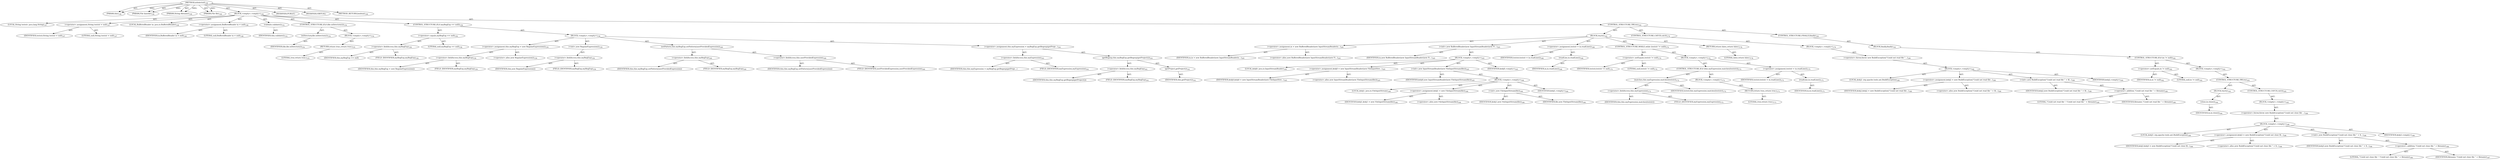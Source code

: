 digraph "isSelected" {  
"111669149701" [label = <(METHOD,isSelected)<SUB>146</SUB>> ]
"115964116995" [label = <(PARAM,this)<SUB>146</SUB>> ]
"115964117000" [label = <(PARAM,File basedir)<SUB>146</SUB>> ]
"115964117001" [label = <(PARAM,String filename)<SUB>146</SUB>> ]
"115964117002" [label = <(PARAM,File file)<SUB>146</SUB>> ]
"25769803786" [label = <(BLOCK,&lt;empty&gt;,&lt;empty&gt;)<SUB>146</SUB>> ]
"94489280515" [label = <(LOCAL,String teststr: java.lang.String)<SUB>147</SUB>> ]
"30064771106" [label = <(&lt;operator&gt;.assignment,String teststr = null)<SUB>147</SUB>> ]
"68719476767" [label = <(IDENTIFIER,teststr,String teststr = null)<SUB>147</SUB>> ]
"90194313226" [label = <(LITERAL,null,String teststr = null)<SUB>147</SUB>> ]
"94489280516" [label = <(LOCAL,BufferedReader in: java.io.BufferedReader)<SUB>148</SUB>> ]
"30064771107" [label = <(&lt;operator&gt;.assignment,BufferedReader in = null)<SUB>148</SUB>> ]
"68719476768" [label = <(IDENTIFIER,in,BufferedReader in = null)<SUB>148</SUB>> ]
"90194313227" [label = <(LITERAL,null,BufferedReader in = null)<SUB>148</SUB>> ]
"30064771108" [label = <(validate,validate())<SUB>152</SUB>> ]
"68719476740" [label = <(IDENTIFIER,this,validate())<SUB>152</SUB>> ]
"47244640261" [label = <(CONTROL_STRUCTURE,IF,if (file.isDirectory()))<SUB>154</SUB>> ]
"30064771109" [label = <(isDirectory,file.isDirectory())<SUB>154</SUB>> ]
"68719476769" [label = <(IDENTIFIER,file,file.isDirectory())<SUB>154</SUB>> ]
"25769803787" [label = <(BLOCK,&lt;empty&gt;,&lt;empty&gt;)<SUB>154</SUB>> ]
"146028888065" [label = <(RETURN,return true;,return true;)<SUB>155</SUB>> ]
"90194313228" [label = <(LITERAL,true,return true;)<SUB>155</SUB>> ]
"47244640262" [label = <(CONTROL_STRUCTURE,IF,if (myRegExp == null))<SUB>158</SUB>> ]
"30064771110" [label = <(&lt;operator&gt;.equals,myRegExp == null)<SUB>158</SUB>> ]
"30064771111" [label = <(&lt;operator&gt;.fieldAccess,this.myRegExp)<SUB>158</SUB>> ]
"68719476770" [label = <(IDENTIFIER,this,myRegExp == null)> ]
"55834574856" [label = <(FIELD_IDENTIFIER,myRegExp,myRegExp)<SUB>158</SUB>> ]
"90194313229" [label = <(LITERAL,null,myRegExp == null)<SUB>158</SUB>> ]
"25769803788" [label = <(BLOCK,&lt;empty&gt;,&lt;empty&gt;)<SUB>158</SUB>> ]
"30064771112" [label = <(&lt;operator&gt;.assignment,this.myRegExp = new RegularExpression())<SUB>159</SUB>> ]
"30064771113" [label = <(&lt;operator&gt;.fieldAccess,this.myRegExp)<SUB>159</SUB>> ]
"68719476771" [label = <(IDENTIFIER,this,this.myRegExp = new RegularExpression())> ]
"55834574857" [label = <(FIELD_IDENTIFIER,myRegExp,myRegExp)<SUB>159</SUB>> ]
"30064771114" [label = <(&lt;operator&gt;.alloc,new RegularExpression())<SUB>159</SUB>> ]
"30064771115" [label = <(&lt;init&gt;,new RegularExpression())<SUB>159</SUB>> ]
"30064771116" [label = <(&lt;operator&gt;.fieldAccess,this.myRegExp)<SUB>159</SUB>> ]
"68719476772" [label = <(IDENTIFIER,this,new RegularExpression())> ]
"55834574858" [label = <(FIELD_IDENTIFIER,myRegExp,myRegExp)<SUB>159</SUB>> ]
"30064771117" [label = <(setPattern,this.myRegExp.setPattern(userProvidedExpression))<SUB>160</SUB>> ]
"30064771118" [label = <(&lt;operator&gt;.fieldAccess,this.myRegExp)<SUB>160</SUB>> ]
"68719476773" [label = <(IDENTIFIER,this,this.myRegExp.setPattern(userProvidedExpression))> ]
"55834574859" [label = <(FIELD_IDENTIFIER,myRegExp,myRegExp)<SUB>160</SUB>> ]
"30064771119" [label = <(&lt;operator&gt;.fieldAccess,this.userProvidedExpression)<SUB>160</SUB>> ]
"68719476774" [label = <(IDENTIFIER,this,this.myRegExp.setPattern(userProvidedExpression))> ]
"55834574860" [label = <(FIELD_IDENTIFIER,userProvidedExpression,userProvidedExpression)<SUB>160</SUB>> ]
"30064771120" [label = <(&lt;operator&gt;.assignment,this.myExpression = myRegExp.getRegexp(getProje...)<SUB>161</SUB>> ]
"30064771121" [label = <(&lt;operator&gt;.fieldAccess,this.myExpression)<SUB>161</SUB>> ]
"68719476775" [label = <(IDENTIFIER,this,this.myExpression = myRegExp.getRegexp(getProje...)> ]
"55834574861" [label = <(FIELD_IDENTIFIER,myExpression,myExpression)<SUB>161</SUB>> ]
"30064771122" [label = <(getRegexp,this.myRegExp.getRegexp(getProject()))<SUB>161</SUB>> ]
"30064771123" [label = <(&lt;operator&gt;.fieldAccess,this.myRegExp)<SUB>161</SUB>> ]
"68719476776" [label = <(IDENTIFIER,this,this.myRegExp.getRegexp(getProject()))> ]
"55834574862" [label = <(FIELD_IDENTIFIER,myRegExp,myRegExp)<SUB>161</SUB>> ]
"30064771124" [label = <(getProject,getProject())<SUB>161</SUB>> ]
"68719476741" [label = <(IDENTIFIER,this,getProject())<SUB>161</SUB>> ]
"47244640263" [label = <(CONTROL_STRUCTURE,TRY,try)<SUB>164</SUB>> ]
"25769803789" [label = <(BLOCK,try,try)<SUB>164</SUB>> ]
"30064771125" [label = <(&lt;operator&gt;.assignment,in = new BufferedReader(new InputStreamReader(n...)<SUB>165</SUB>> ]
"68719476777" [label = <(IDENTIFIER,in,in = new BufferedReader(new InputStreamReader(n...)<SUB>165</SUB>> ]
"30064771126" [label = <(&lt;operator&gt;.alloc,new BufferedReader(new InputStreamReader(new Fi...)<SUB>165</SUB>> ]
"30064771127" [label = <(&lt;init&gt;,new BufferedReader(new InputStreamReader(new Fi...)<SUB>165</SUB>> ]
"68719476778" [label = <(IDENTIFIER,in,new BufferedReader(new InputStreamReader(new Fi...)<SUB>165</SUB>> ]
"25769803790" [label = <(BLOCK,&lt;empty&gt;,&lt;empty&gt;)<SUB>165</SUB>> ]
"94489280517" [label = <(LOCAL,$obj0: java.io.InputStreamReader)<SUB>165</SUB>> ]
"30064771128" [label = <(&lt;operator&gt;.assignment,$obj0 = new InputStreamReader(new FileInputStre...)<SUB>165</SUB>> ]
"68719476779" [label = <(IDENTIFIER,$obj0,$obj0 = new InputStreamReader(new FileInputStre...)<SUB>165</SUB>> ]
"30064771129" [label = <(&lt;operator&gt;.alloc,new InputStreamReader(new FileInputStream(file)))<SUB>165</SUB>> ]
"30064771130" [label = <(&lt;init&gt;,new InputStreamReader(new FileInputStream(file)))<SUB>165</SUB>> ]
"68719476780" [label = <(IDENTIFIER,$obj0,new InputStreamReader(new FileInputStream(file)))<SUB>165</SUB>> ]
"25769803791" [label = <(BLOCK,&lt;empty&gt;,&lt;empty&gt;)<SUB>166</SUB>> ]
"94489280518" [label = <(LOCAL,$obj1: java.io.FileInputStream)<SUB>166</SUB>> ]
"30064771131" [label = <(&lt;operator&gt;.assignment,$obj1 = new FileInputStream(file))<SUB>166</SUB>> ]
"68719476781" [label = <(IDENTIFIER,$obj1,$obj1 = new FileInputStream(file))<SUB>166</SUB>> ]
"30064771132" [label = <(&lt;operator&gt;.alloc,new FileInputStream(file))<SUB>166</SUB>> ]
"30064771133" [label = <(&lt;init&gt;,new FileInputStream(file))<SUB>166</SUB>> ]
"68719476782" [label = <(IDENTIFIER,$obj1,new FileInputStream(file))<SUB>166</SUB>> ]
"68719476783" [label = <(IDENTIFIER,file,new FileInputStream(file))<SUB>166</SUB>> ]
"68719476784" [label = <(IDENTIFIER,$obj1,&lt;empty&gt;)<SUB>166</SUB>> ]
"68719476785" [label = <(IDENTIFIER,$obj0,&lt;empty&gt;)<SUB>165</SUB>> ]
"30064771134" [label = <(&lt;operator&gt;.assignment,teststr = in.readLine())<SUB>168</SUB>> ]
"68719476786" [label = <(IDENTIFIER,teststr,teststr = in.readLine())<SUB>168</SUB>> ]
"30064771135" [label = <(readLine,in.readLine())<SUB>168</SUB>> ]
"68719476787" [label = <(IDENTIFIER,in,in.readLine())<SUB>168</SUB>> ]
"47244640264" [label = <(CONTROL_STRUCTURE,WHILE,while (teststr != null))<SUB>170</SUB>> ]
"30064771136" [label = <(&lt;operator&gt;.notEquals,teststr != null)<SUB>170</SUB>> ]
"68719476788" [label = <(IDENTIFIER,teststr,teststr != null)<SUB>170</SUB>> ]
"90194313230" [label = <(LITERAL,null,teststr != null)<SUB>170</SUB>> ]
"25769803792" [label = <(BLOCK,&lt;empty&gt;,&lt;empty&gt;)<SUB>170</SUB>> ]
"47244640265" [label = <(CONTROL_STRUCTURE,IF,if (this.myExpression.matches(teststr)))<SUB>172</SUB>> ]
"30064771137" [label = <(matches,this.myExpression.matches(teststr))<SUB>172</SUB>> ]
"30064771138" [label = <(&lt;operator&gt;.fieldAccess,this.myExpression)<SUB>172</SUB>> ]
"68719476789" [label = <(IDENTIFIER,this,this.myExpression.matches(teststr))> ]
"55834574863" [label = <(FIELD_IDENTIFIER,myExpression,myExpression)<SUB>172</SUB>> ]
"68719476790" [label = <(IDENTIFIER,teststr,this.myExpression.matches(teststr))<SUB>172</SUB>> ]
"25769803793" [label = <(BLOCK,&lt;empty&gt;,&lt;empty&gt;)<SUB>172</SUB>> ]
"146028888066" [label = <(RETURN,return true;,return true;)<SUB>173</SUB>> ]
"90194313231" [label = <(LITERAL,true,return true;)<SUB>173</SUB>> ]
"30064771139" [label = <(&lt;operator&gt;.assignment,teststr = in.readLine())<SUB>175</SUB>> ]
"68719476791" [label = <(IDENTIFIER,teststr,teststr = in.readLine())<SUB>175</SUB>> ]
"30064771140" [label = <(readLine,in.readLine())<SUB>175</SUB>> ]
"68719476792" [label = <(IDENTIFIER,in,in.readLine())<SUB>175</SUB>> ]
"146028888067" [label = <(RETURN,return false;,return false;)<SUB>178</SUB>> ]
"90194313232" [label = <(LITERAL,false,return false;)<SUB>178</SUB>> ]
"47244640266" [label = <(CONTROL_STRUCTURE,CATCH,catch)<SUB>179</SUB>> ]
"25769803794" [label = <(BLOCK,&lt;empty&gt;,&lt;empty&gt;)<SUB>179</SUB>> ]
"30064771141" [label = <(&lt;operator&gt;.throw,throw new BuildException(&quot;Could not read file &quot;...)<SUB>180</SUB>> ]
"25769803795" [label = <(BLOCK,&lt;empty&gt;,&lt;empty&gt;)<SUB>180</SUB>> ]
"94489280519" [label = <(LOCAL,$obj2: org.apache.tools.ant.BuildException)<SUB>180</SUB>> ]
"30064771142" [label = <(&lt;operator&gt;.assignment,$obj2 = new BuildException(&quot;Could not read file...)<SUB>180</SUB>> ]
"68719476793" [label = <(IDENTIFIER,$obj2,$obj2 = new BuildException(&quot;Could not read file...)<SUB>180</SUB>> ]
"30064771143" [label = <(&lt;operator&gt;.alloc,new BuildException(&quot;Could not read file &quot; + fil...)<SUB>180</SUB>> ]
"30064771144" [label = <(&lt;init&gt;,new BuildException(&quot;Could not read file &quot; + fil...)<SUB>180</SUB>> ]
"68719476794" [label = <(IDENTIFIER,$obj2,new BuildException(&quot;Could not read file &quot; + fil...)<SUB>180</SUB>> ]
"30064771145" [label = <(&lt;operator&gt;.addition,&quot;Could not read file &quot; + filename)<SUB>180</SUB>> ]
"90194313233" [label = <(LITERAL,&quot;Could not read file &quot;,&quot;Could not read file &quot; + filename)<SUB>180</SUB>> ]
"68719476795" [label = <(IDENTIFIER,filename,&quot;Could not read file &quot; + filename)<SUB>180</SUB>> ]
"68719476796" [label = <(IDENTIFIER,$obj2,&lt;empty&gt;)<SUB>180</SUB>> ]
"47244640267" [label = <(CONTROL_STRUCTURE,FINALLY,finally)<SUB>181</SUB>> ]
"25769803796" [label = <(BLOCK,finally,finally)<SUB>181</SUB>> ]
"47244640268" [label = <(CONTROL_STRUCTURE,IF,if (in != null))<SUB>182</SUB>> ]
"30064771146" [label = <(&lt;operator&gt;.notEquals,in != null)<SUB>182</SUB>> ]
"68719476797" [label = <(IDENTIFIER,in,in != null)<SUB>182</SUB>> ]
"90194313234" [label = <(LITERAL,null,in != null)<SUB>182</SUB>> ]
"25769803797" [label = <(BLOCK,&lt;empty&gt;,&lt;empty&gt;)<SUB>182</SUB>> ]
"47244640269" [label = <(CONTROL_STRUCTURE,TRY,try)<SUB>183</SUB>> ]
"25769803798" [label = <(BLOCK,try,try)<SUB>183</SUB>> ]
"30064771147" [label = <(close,in.close())<SUB>184</SUB>> ]
"68719476798" [label = <(IDENTIFIER,in,in.close())<SUB>184</SUB>> ]
"47244640270" [label = <(CONTROL_STRUCTURE,CATCH,catch)<SUB>185</SUB>> ]
"25769803799" [label = <(BLOCK,&lt;empty&gt;,&lt;empty&gt;)<SUB>185</SUB>> ]
"30064771148" [label = <(&lt;operator&gt;.throw,throw new BuildException(&quot;Could not close file ...)<SUB>186</SUB>> ]
"25769803800" [label = <(BLOCK,&lt;empty&gt;,&lt;empty&gt;)<SUB>186</SUB>> ]
"94489280520" [label = <(LOCAL,$obj3: org.apache.tools.ant.BuildException)<SUB>186</SUB>> ]
"30064771149" [label = <(&lt;operator&gt;.assignment,$obj3 = new BuildException(&quot;Could not close fil...)<SUB>186</SUB>> ]
"68719476799" [label = <(IDENTIFIER,$obj3,$obj3 = new BuildException(&quot;Could not close fil...)<SUB>186</SUB>> ]
"30064771150" [label = <(&lt;operator&gt;.alloc,new BuildException(&quot;Could not close file &quot; + fi...)<SUB>186</SUB>> ]
"30064771151" [label = <(&lt;init&gt;,new BuildException(&quot;Could not close file &quot; + fi...)<SUB>186</SUB>> ]
"68719476800" [label = <(IDENTIFIER,$obj3,new BuildException(&quot;Could not close file &quot; + fi...)<SUB>186</SUB>> ]
"30064771152" [label = <(&lt;operator&gt;.addition,&quot;Could not close file &quot; + filename)<SUB>186</SUB>> ]
"90194313235" [label = <(LITERAL,&quot;Could not close file &quot;,&quot;Could not close file &quot; + filename)<SUB>186</SUB>> ]
"68719476801" [label = <(IDENTIFIER,filename,&quot;Could not close file &quot; + filename)<SUB>187</SUB>> ]
"68719476802" [label = <(IDENTIFIER,$obj3,&lt;empty&gt;)<SUB>186</SUB>> ]
"133143986191" [label = <(MODIFIER,PUBLIC)> ]
"133143986192" [label = <(MODIFIER,VIRTUAL)> ]
"128849018885" [label = <(METHOD_RETURN,boolean)<SUB>146</SUB>> ]
  "111669149701" -> "115964116995"  [ label = "AST: "] 
  "111669149701" -> "115964117000"  [ label = "AST: "] 
  "111669149701" -> "115964117001"  [ label = "AST: "] 
  "111669149701" -> "115964117002"  [ label = "AST: "] 
  "111669149701" -> "25769803786"  [ label = "AST: "] 
  "111669149701" -> "133143986191"  [ label = "AST: "] 
  "111669149701" -> "133143986192"  [ label = "AST: "] 
  "111669149701" -> "128849018885"  [ label = "AST: "] 
  "25769803786" -> "94489280515"  [ label = "AST: "] 
  "25769803786" -> "30064771106"  [ label = "AST: "] 
  "25769803786" -> "94489280516"  [ label = "AST: "] 
  "25769803786" -> "30064771107"  [ label = "AST: "] 
  "25769803786" -> "30064771108"  [ label = "AST: "] 
  "25769803786" -> "47244640261"  [ label = "AST: "] 
  "25769803786" -> "47244640262"  [ label = "AST: "] 
  "25769803786" -> "47244640263"  [ label = "AST: "] 
  "30064771106" -> "68719476767"  [ label = "AST: "] 
  "30064771106" -> "90194313226"  [ label = "AST: "] 
  "30064771107" -> "68719476768"  [ label = "AST: "] 
  "30064771107" -> "90194313227"  [ label = "AST: "] 
  "30064771108" -> "68719476740"  [ label = "AST: "] 
  "47244640261" -> "30064771109"  [ label = "AST: "] 
  "47244640261" -> "25769803787"  [ label = "AST: "] 
  "30064771109" -> "68719476769"  [ label = "AST: "] 
  "25769803787" -> "146028888065"  [ label = "AST: "] 
  "146028888065" -> "90194313228"  [ label = "AST: "] 
  "47244640262" -> "30064771110"  [ label = "AST: "] 
  "47244640262" -> "25769803788"  [ label = "AST: "] 
  "30064771110" -> "30064771111"  [ label = "AST: "] 
  "30064771110" -> "90194313229"  [ label = "AST: "] 
  "30064771111" -> "68719476770"  [ label = "AST: "] 
  "30064771111" -> "55834574856"  [ label = "AST: "] 
  "25769803788" -> "30064771112"  [ label = "AST: "] 
  "25769803788" -> "30064771115"  [ label = "AST: "] 
  "25769803788" -> "30064771117"  [ label = "AST: "] 
  "25769803788" -> "30064771120"  [ label = "AST: "] 
  "30064771112" -> "30064771113"  [ label = "AST: "] 
  "30064771112" -> "30064771114"  [ label = "AST: "] 
  "30064771113" -> "68719476771"  [ label = "AST: "] 
  "30064771113" -> "55834574857"  [ label = "AST: "] 
  "30064771115" -> "30064771116"  [ label = "AST: "] 
  "30064771116" -> "68719476772"  [ label = "AST: "] 
  "30064771116" -> "55834574858"  [ label = "AST: "] 
  "30064771117" -> "30064771118"  [ label = "AST: "] 
  "30064771117" -> "30064771119"  [ label = "AST: "] 
  "30064771118" -> "68719476773"  [ label = "AST: "] 
  "30064771118" -> "55834574859"  [ label = "AST: "] 
  "30064771119" -> "68719476774"  [ label = "AST: "] 
  "30064771119" -> "55834574860"  [ label = "AST: "] 
  "30064771120" -> "30064771121"  [ label = "AST: "] 
  "30064771120" -> "30064771122"  [ label = "AST: "] 
  "30064771121" -> "68719476775"  [ label = "AST: "] 
  "30064771121" -> "55834574861"  [ label = "AST: "] 
  "30064771122" -> "30064771123"  [ label = "AST: "] 
  "30064771122" -> "30064771124"  [ label = "AST: "] 
  "30064771123" -> "68719476776"  [ label = "AST: "] 
  "30064771123" -> "55834574862"  [ label = "AST: "] 
  "30064771124" -> "68719476741"  [ label = "AST: "] 
  "47244640263" -> "25769803789"  [ label = "AST: "] 
  "47244640263" -> "47244640266"  [ label = "AST: "] 
  "47244640263" -> "47244640267"  [ label = "AST: "] 
  "25769803789" -> "30064771125"  [ label = "AST: "] 
  "25769803789" -> "30064771127"  [ label = "AST: "] 
  "25769803789" -> "30064771134"  [ label = "AST: "] 
  "25769803789" -> "47244640264"  [ label = "AST: "] 
  "25769803789" -> "146028888067"  [ label = "AST: "] 
  "30064771125" -> "68719476777"  [ label = "AST: "] 
  "30064771125" -> "30064771126"  [ label = "AST: "] 
  "30064771127" -> "68719476778"  [ label = "AST: "] 
  "30064771127" -> "25769803790"  [ label = "AST: "] 
  "25769803790" -> "94489280517"  [ label = "AST: "] 
  "25769803790" -> "30064771128"  [ label = "AST: "] 
  "25769803790" -> "30064771130"  [ label = "AST: "] 
  "25769803790" -> "68719476785"  [ label = "AST: "] 
  "30064771128" -> "68719476779"  [ label = "AST: "] 
  "30064771128" -> "30064771129"  [ label = "AST: "] 
  "30064771130" -> "68719476780"  [ label = "AST: "] 
  "30064771130" -> "25769803791"  [ label = "AST: "] 
  "25769803791" -> "94489280518"  [ label = "AST: "] 
  "25769803791" -> "30064771131"  [ label = "AST: "] 
  "25769803791" -> "30064771133"  [ label = "AST: "] 
  "25769803791" -> "68719476784"  [ label = "AST: "] 
  "30064771131" -> "68719476781"  [ label = "AST: "] 
  "30064771131" -> "30064771132"  [ label = "AST: "] 
  "30064771133" -> "68719476782"  [ label = "AST: "] 
  "30064771133" -> "68719476783"  [ label = "AST: "] 
  "30064771134" -> "68719476786"  [ label = "AST: "] 
  "30064771134" -> "30064771135"  [ label = "AST: "] 
  "30064771135" -> "68719476787"  [ label = "AST: "] 
  "47244640264" -> "30064771136"  [ label = "AST: "] 
  "47244640264" -> "25769803792"  [ label = "AST: "] 
  "30064771136" -> "68719476788"  [ label = "AST: "] 
  "30064771136" -> "90194313230"  [ label = "AST: "] 
  "25769803792" -> "47244640265"  [ label = "AST: "] 
  "25769803792" -> "30064771139"  [ label = "AST: "] 
  "47244640265" -> "30064771137"  [ label = "AST: "] 
  "47244640265" -> "25769803793"  [ label = "AST: "] 
  "30064771137" -> "30064771138"  [ label = "AST: "] 
  "30064771137" -> "68719476790"  [ label = "AST: "] 
  "30064771138" -> "68719476789"  [ label = "AST: "] 
  "30064771138" -> "55834574863"  [ label = "AST: "] 
  "25769803793" -> "146028888066"  [ label = "AST: "] 
  "146028888066" -> "90194313231"  [ label = "AST: "] 
  "30064771139" -> "68719476791"  [ label = "AST: "] 
  "30064771139" -> "30064771140"  [ label = "AST: "] 
  "30064771140" -> "68719476792"  [ label = "AST: "] 
  "146028888067" -> "90194313232"  [ label = "AST: "] 
  "47244640266" -> "25769803794"  [ label = "AST: "] 
  "25769803794" -> "30064771141"  [ label = "AST: "] 
  "30064771141" -> "25769803795"  [ label = "AST: "] 
  "25769803795" -> "94489280519"  [ label = "AST: "] 
  "25769803795" -> "30064771142"  [ label = "AST: "] 
  "25769803795" -> "30064771144"  [ label = "AST: "] 
  "25769803795" -> "68719476796"  [ label = "AST: "] 
  "30064771142" -> "68719476793"  [ label = "AST: "] 
  "30064771142" -> "30064771143"  [ label = "AST: "] 
  "30064771144" -> "68719476794"  [ label = "AST: "] 
  "30064771144" -> "30064771145"  [ label = "AST: "] 
  "30064771145" -> "90194313233"  [ label = "AST: "] 
  "30064771145" -> "68719476795"  [ label = "AST: "] 
  "47244640267" -> "25769803796"  [ label = "AST: "] 
  "25769803796" -> "47244640268"  [ label = "AST: "] 
  "47244640268" -> "30064771146"  [ label = "AST: "] 
  "47244640268" -> "25769803797"  [ label = "AST: "] 
  "30064771146" -> "68719476797"  [ label = "AST: "] 
  "30064771146" -> "90194313234"  [ label = "AST: "] 
  "25769803797" -> "47244640269"  [ label = "AST: "] 
  "47244640269" -> "25769803798"  [ label = "AST: "] 
  "47244640269" -> "47244640270"  [ label = "AST: "] 
  "25769803798" -> "30064771147"  [ label = "AST: "] 
  "30064771147" -> "68719476798"  [ label = "AST: "] 
  "47244640270" -> "25769803799"  [ label = "AST: "] 
  "25769803799" -> "30064771148"  [ label = "AST: "] 
  "30064771148" -> "25769803800"  [ label = "AST: "] 
  "25769803800" -> "94489280520"  [ label = "AST: "] 
  "25769803800" -> "30064771149"  [ label = "AST: "] 
  "25769803800" -> "30064771151"  [ label = "AST: "] 
  "25769803800" -> "68719476802"  [ label = "AST: "] 
  "30064771149" -> "68719476799"  [ label = "AST: "] 
  "30064771149" -> "30064771150"  [ label = "AST: "] 
  "30064771151" -> "68719476800"  [ label = "AST: "] 
  "30064771151" -> "30064771152"  [ label = "AST: "] 
  "30064771152" -> "90194313235"  [ label = "AST: "] 
  "30064771152" -> "68719476801"  [ label = "AST: "] 
  "111669149701" -> "115964116995"  [ label = "DDG: "] 
  "111669149701" -> "115964117000"  [ label = "DDG: "] 
  "111669149701" -> "115964117001"  [ label = "DDG: "] 
  "111669149701" -> "115964117002"  [ label = "DDG: "] 
}
